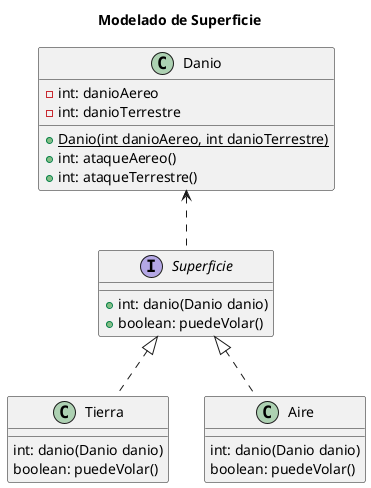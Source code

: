 @startuml
'https://plantuml.com/class-diagram
title Modelado de Superficie

class Danio{
-int: danioAereo
-int: danioTerrestre

+<u>Danio(int danioAereo, int danioTerrestre)
+int: ataqueAereo()
+int: ataqueTerrestre()

}

interface Superficie{
+ int: danio(Danio danio)
+ boolean: puedeVolar()
}
class Tierra{
 int: danio(Danio danio)
 boolean: puedeVolar()
}
class Aire{
int: danio(Danio danio)
boolean: puedeVolar()
}

Superficie <|.. Tierra
Superficie <|.. Aire
Danio <.. Superficie
@enduml
